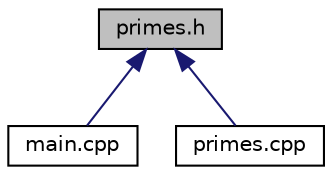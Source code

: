 digraph "primes.h"
{
  edge [fontname="Helvetica",fontsize="10",labelfontname="Helvetica",labelfontsize="10"];
  node [fontname="Helvetica",fontsize="10",shape=record];
  Node5 [label="primes.h",height=0.2,width=0.4,color="black", fillcolor="grey75", style="filled", fontcolor="black"];
  Node5 -> Node6 [dir="back",color="midnightblue",fontsize="10",style="solid",fontname="Helvetica"];
  Node6 [label="main.cpp",height=0.2,width=0.4,color="black", fillcolor="white", style="filled",URL="$main_8cpp.html",tooltip="Основной файл программы "];
  Node5 -> Node7 [dir="back",color="midnightblue",fontsize="10",style="solid",fontname="Helvetica"];
  Node7 [label="primes.cpp",height=0.2,width=0.4,color="black", fillcolor="white", style="filled",URL="$primes_8cpp.html",tooltip="Исходный файл с реализацией методов классов и функций. "];
}
